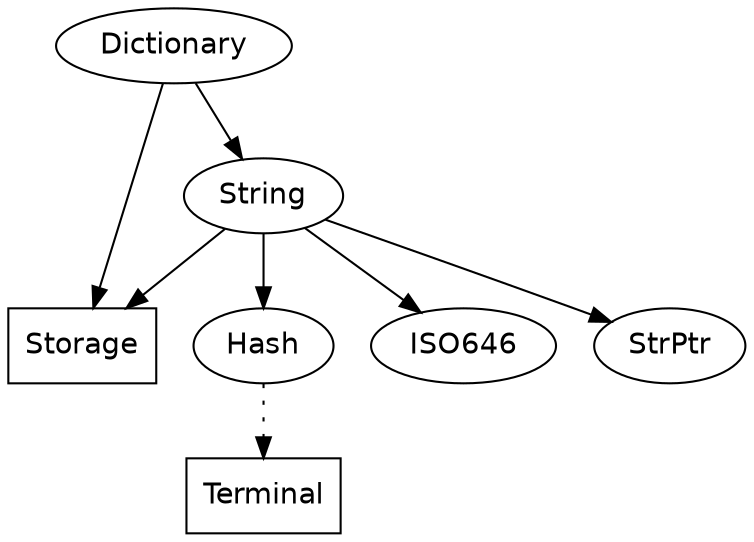 digraph DictionaryDep {
  node [fontname=helvetica];
  
  Dictionary -> {
    Storage String
  };
  
  Storage [shape=box]; /* stdlib */
    
  String -> {
    Hash ISO646 Storage StrPtr
  };
  
  edge [style=dotted];
  Hash -> {
    Terminal
  };
  edge [style=none];
  
  Terminal [shape=box]; /* stdlib */
  
  ISO646; /* no dependencies */
  
  StrPtr; /* no dependencies */  
  
} /* DictionaryDep */